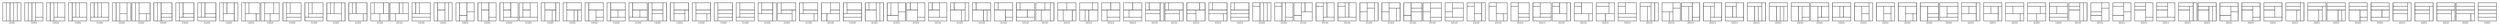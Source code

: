 \begin{tikzpicture}[very thick, scale=.5]
    \draw (0,0) rectangle (1,5);
    \draw (1,0) rectangle (2,5);
    \draw (2,0) rectangle (3,5);
    \draw (3,0) rectangle (4,5);
    \draw (4,0) rectangle (5,5);
    \node at (2.5,-.5) {12345};
\end{tikzpicture}
\quad
\begin{tikzpicture}[very thick, scale=.5]
    \draw (0,0) rectangle (1,5);
    \draw (1,0) rectangle (2,5);
    \draw (2,0) rectangle (3,5);
    \draw (3,1) rectangle (5,5);
    \draw (3,0) rectangle (5,1);
    \node at (2.5,-.5) {12354};
\end{tikzpicture}
\quad
\begin{tikzpicture}[very thick, scale=.5]
    \draw (0,0) rectangle (1,5);
    \draw (1,0) rectangle (2,5);
    \draw (2,1) rectangle (3,5);
    \draw (3,1) rectangle (5,5);
    \draw (2,0) rectangle (5,1);
    \node at (2.5,-.5) {12534};
\end{tikzpicture}
\quad
\begin{tikzpicture}[very thick, scale=.5]
    \draw (0,0) rectangle (1,5);
    \draw (1,1) rectangle (2,5);
    \draw (2,1) rectangle (3,5);
    \draw (3,1) rectangle (5,5);
    \draw (1,0) rectangle (5,1);
    \node at (2.5,-.5) {15234};
\end{tikzpicture}
\quad
\begin{tikzpicture}[very thick, scale=.5]
    \draw (0,1) rectangle (1,5);
    \draw (1,1) rectangle (2,5);
    \draw (2,1) rectangle (3,5);
    \draw (3,1) rectangle (5,5);
    \draw (0,0) rectangle (5,1);
    \node at (2.5,-.5) {51234};
\end{tikzpicture}
\quad
\begin{tikzpicture}[very thick, scale=.5]
    \draw (0,0) rectangle (1,5);
    \draw (1,0) rectangle (2,5);
    \draw (2,2) rectangle (4,5);
    \draw (2,0) rectangle (4,2);
    \draw (4,0) rectangle (5,5);
    \node at (2.5,-.5) {12435};
\end{tikzpicture}
\\[.3cm]
\begin{tikzpicture}[very thick, scale=.5]
    \draw (0,0) rectangle (1,5);
    \draw (1,0) rectangle (2,5);
    \draw (2,2) rectangle (5,5);
    \draw (2,0) rectangle (4,2);
    \draw (4,0) rectangle (5,2);
    \node at (2.5,-.5) {12453};
\end{tikzpicture}
\quad
\begin{tikzpicture}[very thick, scale=.5]
    \draw (0,0) rectangle (1,5);
    \draw (1,0) rectangle (2,5);
    \draw (2,2) rectangle (5,5);
    \draw (2,1) rectangle (5,2);
    \draw (2,0) rectangle (5,1);
    \node at (2.5,-.5) {12543};
\end{tikzpicture}
\quad
\begin{tikzpicture}[very thick, scale=.5]
    \draw (0,0) rectangle (1,5);
    \draw (1,1) rectangle (2,5);
    \draw (2,2) rectangle (5,5);
    \draw (2,1) rectangle (5,2);
    \draw (1,0) rectangle (5,1);
    \node at (2.5,-.5) {15243};
\end{tikzpicture}
\quad
\begin{tikzpicture}[very thick, scale=.5]
    \draw (0,1) rectangle (1,5);
    \draw (1,1) rectangle (2,5);
    \draw (2,2) rectangle (5,5);
    \draw (2,1) rectangle (5,2);
    \draw (0,0) rectangle (5,1);
    \node at (2.5,-.5) {51243};
\end{tikzpicture}
\quad
\begin{tikzpicture}[very thick, scale=.5]
    \draw (0,0) rectangle (1,5);
    \draw (1,2) rectangle (2,5);
    \draw (2,2) rectangle (4,5);
    \draw (1,0) rectangle (4,2);
    \draw (4,0) rectangle (5,5);
    \node at (2.5,-.5) {14235};
\end{tikzpicture}
\quad
\begin{tikzpicture}[very thick, scale=.5]
    \draw (0,0) rectangle (1,5);
    \draw (1,2) rectangle (2,5);
    \draw (2,2) rectangle (5,5);
    \draw (1,0) rectangle (4,2);
    \draw (4,0) rectangle (5,2);
    \node at (2.5,-.5) {14253};
\end{tikzpicture}
\\[.3cm]
\begin{tikzpicture}[very thick, scale=.5]
    \draw (0,0) rectangle (1,5);
    \draw (1,2) rectangle (7/2,5);
    \draw (7/2,2) rectangle (5,5);
    \draw (1,0) rectangle (5/2,2);
    \draw (5/2,0) rectangle (5,2);
    \node at (2.5,-.5) {14523};
\end{tikzpicture}
\quad
\begin{tikzpicture}[very thick, scale=.5]
    \draw (0,0) rectangle (1,5);
    \draw (1,2) rectangle (2,5);
    \draw (2,2) rectangle (5,5);
    \draw (1,1) rectangle (5,2);
    \draw (1,0) rectangle (5,1);
    \node at (2.5,-.5) {15423};
\end{tikzpicture}
\quad
\begin{tikzpicture}[very thick, scale=.5]
    \draw (0,1) rectangle (1,5);
    \draw (1,2) rectangle (2,5);
    \draw (2,2) rectangle (5,5);
    \draw (1,1) rectangle (5,2);
    \draw (0,0) rectangle (5,1);
    \node at (2.5,-.5) {51423};
\end{tikzpicture}
\quad
\begin{tikzpicture}[very thick, scale=.5]
    \draw (0,2) rectangle (1,5);
    \draw (1,2) rectangle (2,5);
    \draw (2,2) rectangle (4,5);
    \draw (0,0) rectangle (4,2);
    \draw (4,0) rectangle (5,5);
    \node at (2.5,-.5) {41235};
\end{tikzpicture}
\quad
\begin{tikzpicture}[very thick, scale=.5]
    \draw (0,2) rectangle (1,5);
    \draw (1,2) rectangle (2,5);
    \draw (2,2) rectangle (5,5);
    \draw (0,0) rectangle (4,2);
    \draw (4,0) rectangle (5,2);
    \node at (2.5,-.5) {41253};
\end{tikzpicture}
\quad
\begin{tikzpicture}[very thick, scale=.5]
    \draw (0,2) rectangle (1,5);
    \draw (1,2) rectangle (7/2,5);
    \draw (7/2,2) rectangle (5,5);
    \draw (0,0) rectangle (5/2,2);
    \draw (5/2,0) rectangle (5,2);
    \node at (2.5,-.5) {41523};
\end{tikzpicture}
\\[.3cm]
\begin{tikzpicture}[very thick, scale=.5]
    \draw (0,2) rectangle (5/2,5);
    \draw (5/2,2) rectangle (7/2,5);
    \draw (7/2,2) rectangle (5,5);
    \draw (0,0) rectangle (3/2,2);
    \draw (3/2,0) rectangle (5,2);
    \node at (2.5,-.5) {45123};
\end{tikzpicture}
\quad
\begin{tikzpicture}[very thick, scale=.5]
    \draw (0,2) rectangle (1,5);
    \draw (1,2) rectangle (2,5);
    \draw (2,2) rectangle (5,5);
    \draw (0,1) rectangle (5,2);
    \draw (0,0) rectangle (5,1);
    \node at (2.5,-.5) {54123};
\end{tikzpicture}
\quad
\begin{tikzpicture}[very thick, scale=.5]
    \draw (0,0) rectangle (1,5);
    \draw (1,3) rectangle (3,5);
    \draw (1,0) rectangle (3,3);
    \draw (3,0) rectangle (4,5);
    \draw (4,0) rectangle (5,5);
    \node at (2.5,-.5) {13245};
\end{tikzpicture}
\quad
\begin{tikzpicture}[very thick, scale=.5]
    \draw (0,0) rectangle (1,5);
    \draw (1,3/2) rectangle (3,5);
    \draw (1,0) rectangle (3,3/2);
    \draw (3,5/2) rectangle (5,5);
    \draw (3,0) rectangle (5,5/2);
    \node at (2.5,-.5) {13254};
\end{tikzpicture}
\quad
\begin{tikzpicture}[very thick, scale=.5]
    \draw (0,0) rectangle (1,5);
    \draw (1,3) rectangle (3,5);
    \draw (1,0) rectangle (3,3);
    \draw (3,1) rectangle (5,5);
    \draw (3,0) rectangle (5,1);
    \node at (2.5,-.5) {13524};
\end{tikzpicture}
\quad
\begin{tikzpicture}[very thick, scale=.5]
    \draw (0,0) rectangle (1,5);
    \draw (1,3) rectangle (3,5);
    \draw (1,1) rectangle (3,3);
    \draw (3,1) rectangle (5,5);
    \draw (1,0) rectangle (5,1);
    \node at (2.5,-.5) {15324};
\end{tikzpicture}
\\[.3cm]
\begin{tikzpicture}[very thick, scale=.5]
    \draw (0,1) rectangle (1,5);
    \draw (1,3) rectangle (3,5);
    \draw (1,1) rectangle (3,3);
    \draw (3,1) rectangle (5,5);
    \draw (0,0) rectangle (5,1);
    \node at (2.5,-.5) {51324};
\end{tikzpicture}
\quad
\begin{tikzpicture}[very thick, scale=.5]
    \draw (0,0) rectangle (1,5);
    \draw (1,3) rectangle (4,5);
    \draw (1,0) rectangle (3,3);
    \draw (3,0) rectangle (4,3);
    \draw (4,0) rectangle (5,5);
    \node at (2.5,-.5) {13425};
\end{tikzpicture}
\quad
\begin{tikzpicture}[very thick, scale=.5]
    \draw (0,0) rectangle (1,5);
    \draw (1,3) rectangle (5,5);
    \draw (1,0) rectangle (3,3);
    \draw (3,0) rectangle (4,3);
    \draw (4,0) rectangle (5,3);
    \node at (2.5,-.5) {13452};
\end{tikzpicture}
\quad
\begin{tikzpicture}[very thick, scale=.5]
    \draw (0,0) rectangle (1,5);
    \draw (1,3) rectangle (5,5);
    \draw (1,0) rectangle (3,3);
    \draw (3,1) rectangle (5,3);
    \draw (3,0) rectangle (5,1);
    \node at (2.5,-.5) {13542};
\end{tikzpicture}
\quad
\begin{tikzpicture}[very thick, scale=.5]
    \draw (0,0) rectangle (1,5);
    \draw (1,3) rectangle (5,5);
    \draw (1,1) rectangle (3,3);
    \draw (3,1) rectangle (5,3);
    \draw (1,0) rectangle (5,1);
    \node at (2.5,-.5) {15342};
\end{tikzpicture}
\quad
\begin{tikzpicture}[very thick, scale=.5]
    \draw (0,1) rectangle (1,5);
    \draw (1,3) rectangle (5,5);
    \draw (1,1) rectangle (3,3);
    \draw (3,1) rectangle (5,3);
    \draw (0,0) rectangle (5,1);
    \node at (2.5,-.5) {51342};
\end{tikzpicture}
\\[.3cm]
\begin{tikzpicture}[very thick, scale=.5]
    \draw (0,0) rectangle (1,5);
    \draw (1,3) rectangle (4,5);
    \draw (1,2) rectangle (4,3);
    \draw (1,0) rectangle (4,2);
    \draw (4,0) rectangle (5,5);
    \node at (2.5,-.5) {14325};
\end{tikzpicture}
\quad
\begin{tikzpicture}[very thick, scale=.5]
    \draw (0,0) rectangle (1,5);
    \draw (1,3) rectangle (5,5);
    \draw (1,2) rectangle (4,3);
    \draw (1,0) rectangle (4,2);
    \draw (4,0) rectangle (5,3);
    \node at (2.5,-.5) {14352};
\end{tikzpicture}
\quad
\begin{tikzpicture}[very thick, scale=.5]
    \draw (0,0) rectangle (1,5);
    \draw (1,3) rectangle (5,5);
    \draw (1,2) rectangle (5,3);
    \draw (1,0) rectangle (4,2);
    \draw (4,0) rectangle (5,2);
    \node at (2.5,-.5) {14532};
\end{tikzpicture}
\quad
\begin{tikzpicture}[very thick, scale=.5]
    \draw (0,0) rectangle (1,5);
    \draw (1,3) rectangle (5,5);
    \draw (1,2) rectangle (5,3);
    \draw (1,1) rectangle (5,2);
    \draw (1,0) rectangle (5,1);
    \node at (2.5,-.5) {15432};
\end{tikzpicture}
\quad
\begin{tikzpicture}[very thick, scale=.5]
    \draw (0,1) rectangle (1,5);
    \draw (1,3) rectangle (5,5);
    \draw (1,2) rectangle (5,3);
    \draw (1,1) rectangle (5,2);
    \draw (0,0) rectangle (5,1);
    \node at (2.5,-.5) {51432};
\end{tikzpicture}
\quad
\begin{tikzpicture}[very thick, scale=.5]
    \draw (0,2) rectangle (1,5);
    \draw (1,3) rectangle (4,5);
    \draw (1,2) rectangle (4,3);
    \draw (0,0) rectangle (4,2);
    \draw (4,0) rectangle (5,5);
    \node at (2.5,-.5) {41325};
\end{tikzpicture}
\\[.3cm]
\begin{tikzpicture}[very thick, scale=.5]
    \draw (0,2) rectangle (1,5);
    \draw (1,3) rectangle (5,5);
    \draw (1,2) rectangle (4,3);
    \draw (0,0) rectangle (4,2);
    \draw (4,0) rectangle (5,3);
    \node at (2.5,-.5) {41352};
\end{tikzpicture}
\quad
\begin{tikzpicture}[very thick, scale=.5]
    \draw (0,2) rectangle (1,5);
    \draw (1,3) rectangle (5,5);
    \draw (1,2) rectangle (5,3);
    \draw (0,0) rectangle (4,2);
    \draw (4,0) rectangle (5,2);
    \node at (2.5,-.5) {41532};
\end{tikzpicture}
\quad
\begin{tikzpicture}[very thick, scale=.5]
    \draw (0,2) rectangle (5/2,5);
    \draw (5/2,3) rectangle (5,5);
    \draw (5/2,2) rectangle (5,3);
    \draw (0,0) rectangle (3/2,2);
    \draw (3/2,0) rectangle (5,2);
    \node at (2.5,-.5) {45132};
\end{tikzpicture}
\quad
\begin{tikzpicture}[very thick, scale=.5]
    \draw (0,2) rectangle (1,5);
    \draw (1,3) rectangle (5,5);
    \draw (1,2) rectangle (5,3);
    \draw (0,1) rectangle (5,2);
    \draw (0,0) rectangle (5,1);
    \node at (2.5,-.5) {54132};
\end{tikzpicture}
\quad
\begin{tikzpicture}[very thick, scale=.5]
    \draw (0,3) rectangle (1,5);
    \draw (1,3) rectangle (3,5);
    \draw (0,0) rectangle (3,3);
    \draw (3,0) rectangle (4,5);
    \draw (4,0) rectangle (5,5);
    \node at (2.5,-.5) {31245};
\end{tikzpicture}
\quad
\begin{tikzpicture}[very thick, scale=.5]
    \draw (0,3/2) rectangle (1,5);
    \draw (1,3/2) rectangle (3,5);
    \draw (0,0) rectangle (3,3/2);
    \draw (3,5/2) rectangle (5,5);
    \draw (3,0) rectangle (5,5/2);
    \node at (2.5,-.5) {31254};
\end{tikzpicture}
\\[.3cm]
\begin{tikzpicture}[very thick, scale=.5]
    \draw (0,3) rectangle (1,5);
    \draw (1,3) rectangle (3,5);
    \draw (0,0) rectangle (3,3);
    \draw (3,1) rectangle (5,5);
    \draw (3,0) rectangle (5,1);
    \node at (2.5,-.5) {31524};
\end{tikzpicture}
\quad
\begin{tikzpicture}[very thick, scale=.5]
    \draw (0,3) rectangle (1,5);
    \draw (1,3) rectangle (3,5);
    \draw (0,1) rectangle (3,3);
    \draw (3,1) rectangle (5,5);
    \draw (0,0) rectangle (5,1);
    \node at (2.5,-.5) {53124};
\end{tikzpicture}
\quad
\begin{tikzpicture}[very thick, scale=.5]
    \draw (0,3) rectangle (1,5);
    \draw (1,3) rectangle (4,5);
    \draw (0,0) rectangle (3,3);
    \draw (3,0) rectangle (4,3);
    \draw (4,0) rectangle (5,5);
    \node at (2.5,-.5) {31425};
\end{tikzpicture}
\quad
\begin{tikzpicture}[very thick, scale=.5]
    \draw (0,3) rectangle (1,5);
    \draw (1,3) rectangle (5,5);
    \draw (0,0) rectangle (3,3);
    \draw (3,0) rectangle (4,3);
    \draw (4,0) rectangle (5,3);
    \node at (2.5,-.5) {31452};
\end{tikzpicture}
\quad
\begin{tikzpicture}[very thick, scale=.5]
    \draw (0,3) rectangle (1,5);
    \draw (1,3) rectangle (5,5);
    \draw (0,0) rectangle (3,3);
    \draw (3,1) rectangle (5,3);
    \draw (3,0) rectangle (5,1);
    \node at (2.5,-.5) {31542};
\end{tikzpicture}
\quad
\begin{tikzpicture}[very thick, scale=.5]
    \draw (0,3) rectangle (1,5);
    \draw (1,3) rectangle (5,5);
    \draw (0,1) rectangle (3,3);
    \draw (3,1) rectangle (5,3);
    \draw (0,0) rectangle (5,1);
    \node at (2.5,-.5) {53142};
\end{tikzpicture}
\\[.3cm]
\begin{tikzpicture}[very thick, scale=.5]
    \draw (0,3) rectangle (5/2,5);
    \draw (5/2,3) rectangle (4,5);
    \draw (0,0) rectangle (3/2,3);
    \draw (3/2,0) rectangle (4,3);
    \draw (4,0) rectangle (5,5);
    \node at (2.5,-.5) {34125};
\end{tikzpicture}
\quad
\begin{tikzpicture}[very thick, scale=.5]
    \draw (0,3) rectangle (5/2,5);
    \draw (5/2,3) rectangle (5,5);
    \draw (0,0) rectangle (3/2,3);
    \draw (3/2,0) rectangle (4,3);
    \draw (4,0) rectangle (5,3);
    \node at (2.5,-.5) {34152};
\end{tikzpicture}
\quad
\begin{tikzpicture}[very thick, scale=.5]
    \draw (0,3) rectangle (7/2,5);
    \draw (7/2,3) rectangle (5,5);
    \draw (0,0) rectangle (3/2,3);
    \draw (3/2,0) rectangle (5/2,3);
    \draw (5/2,0) rectangle (5,3);
    \node at (2.5,-.5) {34512};
\end{tikzpicture}
\quad
\begin{tikzpicture}[very thick, scale=.5]
    \draw (0,3) rectangle (5/2,5);
    \draw (5/2,3) rectangle (5,5);
    \draw (0,0) rectangle (3/2,3);
    \draw (3/2,1) rectangle (5,3);
    \draw (3/2,0) rectangle (5,1);
    \node at (2.5,-.5) {35412};
\end{tikzpicture}
\quad
\begin{tikzpicture}[very thick, scale=.5]
    \draw (0,3) rectangle (5/2,5);
    \draw (5/2,3) rectangle (5,5);
    \draw (0,1) rectangle (3/2,3);
    \draw (3/2,1) rectangle (5,3);
    \draw (0,0) rectangle (5,1);
    \node at (2.5,-.5) {53412};
\end{tikzpicture}
\quad
\begin{tikzpicture}[very thick, scale=.5]
    \draw (0,3) rectangle (1,5);
    \draw (1,3) rectangle (4,5);
    \draw (0,2) rectangle (4,3);
    \draw (0,0) rectangle (4,2);
    \draw (4,0) rectangle (5,5);
    \node at (2.5,-.5) {43125};
\end{tikzpicture}
\\[.3cm]
\begin{tikzpicture}[very thick, scale=.5]
    \draw (0,3) rectangle (1,5);
    \draw (1,3) rectangle (5,5);
    \draw (0,2) rectangle (4,3);
    \draw (0,0) rectangle (4,2);
    \draw (4,0) rectangle (5,3);
    \node at (2.5,-.5) {43152};
\end{tikzpicture}
\quad
\begin{tikzpicture}[very thick, scale=.5]
    \draw (0,3) rectangle (7/2,5);
    \draw (7/2,3) rectangle (5,5);
    \draw (0,2) rectangle (5/2,3);
    \draw (0,0) rectangle (5/2,2);
    \draw (5/2,0) rectangle (5,3);
    \node at (2.5,-.5) {43512};
\end{tikzpicture}
\quad
\begin{tikzpicture}[very thick, scale=.5]
    \draw (0,3) rectangle (1,5);
    \draw (1,3) rectangle (5,5);
    \draw (0,2) rectangle (5,3);
    \draw (0,0) rectangle (4,2);
    \draw (4,0) rectangle (5,2);
    \node at (2.5,-.5) {45312};
\end{tikzpicture}
\quad
\begin{tikzpicture}[very thick, scale=.5]
    \draw (0,3) rectangle (1,5);
    \draw (1,3) rectangle (5,5);
    \draw (0,2) rectangle (5,3);
    \draw (0,1) rectangle (5,2);
    \draw (0,0) rectangle (5,1);
    \node at (2.5,-.5) {54312};
\end{tikzpicture}
\quad
\begin{tikzpicture}[very thick, scale=.5]
    \draw (0,4) rectangle (2,5);
    \draw (0,0) rectangle (2,4);
    \draw (2,0) rectangle (3,5);
    \draw (3,0) rectangle (4,5);
    \draw (4,0) rectangle (5,5);
    \node at (2.5,-.5) {21345};
\end{tikzpicture}
\quad
\begin{tikzpicture}[very thick, scale=.5]
    \draw (0,4) rectangle (2,5);
    \draw (0,0) rectangle (2,4);
    \draw (2,0) rectangle (3,5);
    \draw (3,1) rectangle (5,5);
    \draw (3,0) rectangle (5,1);
    \node at (2.5,-.5) {21354};
\end{tikzpicture}
\\[.3cm]
\begin{tikzpicture}[very thick, scale=.5]
    \draw (0,3/2) rectangle (2,5);
    \draw (0,0) rectangle (2,3/2);
    \draw (2,5/2) rectangle (3,5);
    \draw (3,5/2) rectangle (5,5);
    \draw (2,0) rectangle (5,5/2);
    \node at (2.5,-.5) {21534};
\end{tikzpicture}
\quad
\begin{tikzpicture}[very thick, scale=.5]
    \draw (0,4) rectangle (2,5);
    \draw (0,0) rectangle (2,4);
    \draw (2,1) rectangle (3,5);
    \draw (3,1) rectangle (5,5);
    \draw (2,0) rectangle (5,1);
    \node at (2.5,-.5) {25134};
\end{tikzpicture}
\quad
\begin{tikzpicture}[very thick, scale=.5]
    \draw (0,4) rectangle (2,5);
    \draw (0,1) rectangle (2,4);
    \draw (2,1) rectangle (3,5);
    \draw (3,1) rectangle (5,5);
    \draw (0,0) rectangle (5,1);
    \node at (2.5,-.5) {52134};
\end{tikzpicture}
\quad
\begin{tikzpicture}[very thick, scale=.5]
    \draw (0,5/2) rectangle (2,5);
    \draw (0,0) rectangle (2,5/2);
    \draw (2,7/2) rectangle (4,5);
    \draw (2,0) rectangle (4,7/2);
    \draw (4,0) rectangle (5,5);
    \node at (2.5,-.5) {21435};
\end{tikzpicture}
\quad
\begin{tikzpicture}[very thick, scale=.5]
    \draw (0,5/2) rectangle (2,5);
    \draw (0,0) rectangle (2,5/2);
    \draw (2,7/2) rectangle (5,5);
    \draw (2,0) rectangle (4,7/2);
    \draw (4,0) rectangle (5,7/2);
    \node at (2.5,-.5) {21453};
\end{tikzpicture}
\quad
\begin{tikzpicture}[very thick, scale=.5]
    \draw (0,3/2) rectangle (2,5);
    \draw (0,0) rectangle (2,3/2);
    \draw (2,7/2) rectangle (5,5);
    \draw (2,5/2) rectangle (5,7/2);
    \draw (2,0) rectangle (5,5/2);
    \node at (2.5,-.5) {21543};
\end{tikzpicture}
\\[.3cm]
\begin{tikzpicture}[very thick, scale=.5]
    \draw (0,5/2) rectangle (2,5);
    \draw (0,0) rectangle (2,5/2);
    \draw (2,7/2) rectangle (5,5);
    \draw (2,1) rectangle (5,7/2);
    \draw (2,0) rectangle (5,1);
    \node at (2.5,-.5) {25143};
\end{tikzpicture}
\quad
\begin{tikzpicture}[very thick, scale=.5]
    \draw (0,5/2) rectangle (2,5);
    \draw (0,1) rectangle (2,5/2);
    \draw (2,7/2) rectangle (5,5);
    \draw (2,1) rectangle (5,7/2);
    \draw (0,0) rectangle (5,1);
    \node at (2.5,-.5) {52143};
\end{tikzpicture}
\quad
\begin{tikzpicture}[very thick, scale=.5]
    \draw (0,4) rectangle (2,5);
    \draw (0,0) rectangle (2,4);
    \draw (2,2) rectangle (4,5);
    \draw (2,0) rectangle (4,2);
    \draw (4,0) rectangle (5,5);
    \node at (2.5,-.5) {24135};
\end{tikzpicture}
\quad
\begin{tikzpicture}[very thick, scale=.5]
    \draw (0,4) rectangle (2,5);
    \draw (0,0) rectangle (2,4);
    \draw (2,2) rectangle (5,5);
    \draw (2,0) rectangle (4,2);
    \draw (4,0) rectangle (5,2);
    \node at (2.5,-.5) {24153};
\end{tikzpicture}
\quad
\begin{tikzpicture}[very thick, scale=.5]
    \draw (0,4) rectangle (2,5);
    \draw (0,0) rectangle (2,4);
    \draw (2,2) rectangle (5,5);
    \draw (2,1) rectangle (5,2);
    \draw (2,0) rectangle (5,1);
    \node at (2.5,-.5) {25413};
\end{tikzpicture}
\quad
\begin{tikzpicture}[very thick, scale=.5]
    \draw (0,4) rectangle (2,5);
    \draw (0,1) rectangle (2,4);
    \draw (2,2) rectangle (5,5);
    \draw (2,1) rectangle (5,2);
    \draw (0,0) rectangle (5,1);
    \node at (2.5,-.5) {52413};
\end{tikzpicture}
\\[.3cm]
\begin{tikzpicture}[very thick, scale=.5]
    \draw (0,4) rectangle (2,5);
    \draw (0,2) rectangle (2,4);
    \draw (2,2) rectangle (4,5);
    \draw (0,0) rectangle (4,2);
    \draw (4,0) rectangle (5,5);
    \node at (2.5,-.5) {42135};
\end{tikzpicture}
\quad
\begin{tikzpicture}[very thick, scale=.5]
    \draw (0,4) rectangle (2,5);
    \draw (0,2) rectangle (2,4);
    \draw (2,2) rectangle (5,5);
    \draw (0,0) rectangle (4,2);
    \draw (4,0) rectangle (5,2);
    \node at (2.5,-.5) {42153};
\end{tikzpicture}
\quad
\begin{tikzpicture}[very thick, scale=.5]
    \draw (0,4) rectangle (7/2,5);
    \draw (0,2) rectangle (7/2,4);
    \draw (7/2,2) rectangle (5,5);
    \draw (0,0) rectangle (5/2,2);
    \draw (5/2,0) rectangle (5,2);
    \node at (2.5,-.5) {45213};
\end{tikzpicture}
\quad
\begin{tikzpicture}[very thick, scale=.5]
    \draw (0,4) rectangle (2,5);
    \draw (0,2) rectangle (2,4);
    \draw (2,2) rectangle (5,5);
    \draw (0,1) rectangle (5,2);
    \draw (0,0) rectangle (5,1);
    \node at (2.5,-.5) {54213};
\end{tikzpicture}
\quad
\begin{tikzpicture}[very thick, scale=.5]
    \draw (0,4) rectangle (3,5);
    \draw (0,0) rectangle (2,4);
    \draw (2,0) rectangle (3,4);
    \draw (3,0) rectangle (4,5);
    \draw (4,0) rectangle (5,5);
    \node at (2.5,-.5) {23145};
\end{tikzpicture}
\quad
\begin{tikzpicture}[very thick, scale=.5]
    \draw (0,5/2) rectangle (3,5);
    \draw (0,0) rectangle (2,5/2);
    \draw (2,0) rectangle (3,5/2);
    \draw (3,7/2) rectangle (5,5);
    \draw (3,0) rectangle (5,7/2);
    \node at (2.5,-.5) {23154};
\end{tikzpicture}
\\[.3cm]
\begin{tikzpicture}[very thick, scale=.5]
    \draw (0,4) rectangle (3,5);
    \draw (0,0) rectangle (2,4);
    \draw (2,0) rectangle (3,4);
    \draw (3,1) rectangle (5,5);
    \draw (3,0) rectangle (5,1);
    \node at (2.5,-.5) {23514};
\end{tikzpicture}
\quad
\begin{tikzpicture}[very thick, scale=.5]
    \draw (0,4) rectangle (3,5);
    \draw (0,0) rectangle (2,4);
    \draw (2,1) rectangle (3,4);
    \draw (3,1) rectangle (5,5);
    \draw (2,0) rectangle (5,1);
    \node at (2.5,-.5) {25314};
\end{tikzpicture}
\quad
\begin{tikzpicture}[very thick, scale=.5]
    \draw (0,4) rectangle (3,5);
    \draw (0,1) rectangle (2,4);
    \draw (2,1) rectangle (3,4);
    \draw (3,1) rectangle (5,5);
    \draw (0,0) rectangle (5,1);
    \node at (2.5,-.5) {52314};
\end{tikzpicture}
\quad
\begin{tikzpicture}[very thick, scale=.5]
    \draw (0,4) rectangle (4,5);
    \draw (0,0) rectangle (2,4);
    \draw (2,0) rectangle (3,4);
    \draw (3,0) rectangle (4,4);
    \draw (4,0) rectangle (5,5);
    \node at (2.5,-.5) {23415};
\end{tikzpicture}
\quad
\begin{tikzpicture}[very thick, scale=.5]
    \draw (0,4) rectangle (5,5);
    \draw (0,0) rectangle (2,4);
    \draw (2,0) rectangle (3,4);
    \draw (3,0) rectangle (4,4);
    \draw (4,0) rectangle (5,4);
    \node at (2.5,-.5) {23451};
\end{tikzpicture}
\quad
\begin{tikzpicture}[very thick, scale=.5]
    \draw (0,4) rectangle (5,5);
    \draw (0,0) rectangle (2,4);
    \draw (2,0) rectangle (3,4);
    \draw (3,1) rectangle (5,4);
    \draw (3,0) rectangle (5,1);
    \node at (2.5,-.5) {23541};
\end{tikzpicture}
\\[.3cm]
\begin{tikzpicture}[very thick, scale=.5]
    \draw (0,4) rectangle (5,5);
    \draw (0,0) rectangle (2,4);
    \draw (2,1) rectangle (3,4);
    \draw (3,1) rectangle (5,4);
    \draw (2,0) rectangle (5,1);
    \node at (2.5,-.5) {25341};
\end{tikzpicture}
\quad
\begin{tikzpicture}[very thick, scale=.5]
    \draw (0,4) rectangle (5,5);
    \draw (0,1) rectangle (2,4);
    \draw (2,1) rectangle (3,4);
    \draw (3,1) rectangle (5,4);
    \draw (0,0) rectangle (5,1);
    \node at (2.5,-.5) {52341};
\end{tikzpicture}
\quad
\begin{tikzpicture}[very thick, scale=.5]
    \draw (0,4) rectangle (4,5);
    \draw (0,0) rectangle (2,4);
    \draw (2,2) rectangle (4,4);
    \draw (2,0) rectangle (4,2);
    \draw (4,0) rectangle (5,5);
    \node at (2.5,-.5) {24315};
\end{tikzpicture}
\quad
\begin{tikzpicture}[very thick, scale=.5]
    \draw (0,4) rectangle (5,5);
    \draw (0,0) rectangle (2,4);
    \draw (2,2) rectangle (4,4);
    \draw (2,0) rectangle (4,2);
    \draw (4,0) rectangle (5,4);
    \node at (2.5,-.5) {24351};
\end{tikzpicture}
\quad
\begin{tikzpicture}[very thick, scale=.5]
    \draw (0,4) rectangle (5,5);
    \draw (0,0) rectangle (2,4);
    \draw (2,2) rectangle (5,4);
    \draw (2,0) rectangle (4,2);
    \draw (4,0) rectangle (5,2);
    \node at (2.5,-.5) {24531};
\end{tikzpicture}
\quad
\begin{tikzpicture}[very thick, scale=.5]
    \draw (0,4) rectangle (5,5);
    \draw (0,0) rectangle (2,4);
    \draw (2,2) rectangle (5,4);
    \draw (2,1) rectangle (5,2);
    \draw (2,0) rectangle (5,1);
    \node at (2.5,-.5) {25431};
\end{tikzpicture}
\\[.3cm]
\begin{tikzpicture}[very thick, scale=.5]
    \draw (0,4) rectangle (5,5);
    \draw (0,1) rectangle (2,4);
    \draw (2,2) rectangle (5,4);
    \draw (2,1) rectangle (5,2);
    \draw (0,0) rectangle (5,1);
    \node at (2.5,-.5) {52431};
\end{tikzpicture}
\quad
\begin{tikzpicture}[very thick, scale=.5]
    \draw (0,4) rectangle (4,5);
    \draw (0,2) rectangle (2,4);
    \draw (2,2) rectangle (4,4);
    \draw (0,0) rectangle (4,2);
    \draw (4,0) rectangle (5,5);
    \node at (2.5,-.5) {42315};
\end{tikzpicture}
\quad
\begin{tikzpicture}[very thick, scale=.5]
    \draw (0,4) rectangle (5,5);
    \draw (0,2) rectangle (2,4);
    \draw (2,2) rectangle (4,4);
    \draw (0,0) rectangle (4,2);
    \draw (4,0) rectangle (5,4);
    \node at (2.5,-.5) {42351};
\end{tikzpicture}
\quad
\begin{tikzpicture}[very thick, scale=.5]
    \draw (0,4) rectangle (5,5);
    \draw (0,2) rectangle (2,4);
    \draw (2,2) rectangle (5,4);
    \draw (0,0) rectangle (4,2);
    \draw (4,0) rectangle (5,2);
    \node at (2.5,-.5) {42531};
\end{tikzpicture}
\quad
\begin{tikzpicture}[very thick, scale=.5]
    \draw (0,4) rectangle (5,5);
    \draw (0,2) rectangle (7/2,4);
    \draw (7/2,2) rectangle (5,4);
    \draw (0,0) rectangle (5/2,2);
    \draw (5/2,0) rectangle (5,2);
    \node at (2.5,-.5) {45231};
\end{tikzpicture}
\quad
\begin{tikzpicture}[very thick, scale=.5]
    \draw (0,4) rectangle (5,5);
    \draw (0,2) rectangle (2,4);
    \draw (2,2) rectangle (5,4);
    \draw (0,1) rectangle (5,2);
    \draw (0,0) rectangle (5,1);
    \node at (2.5,-.5) {54231};
\end{tikzpicture}
\\[.3cm]
\begin{tikzpicture}[very thick, scale=.5]
    \draw (0,4) rectangle (3,5);
    \draw (0,3) rectangle (3,4);
    \draw (0,0) rectangle (3,3);
    \draw (3,0) rectangle (4,5);
    \draw (4,0) rectangle (5,5);
    \node at (2.5,-.5) {32145};
\end{tikzpicture}
\quad
\begin{tikzpicture}[very thick, scale=.5]
    \draw (0,5/2) rectangle (3,5);
    \draw (0,3/2) rectangle (3,5/2);
    \draw (0,0) rectangle (3,3/2);
    \draw (3,7/2) rectangle (5,5);
    \draw (3,0) rectangle (5,7/2);
    \node at (2.5,-.5) {32154};
\end{tikzpicture}
\quad
\begin{tikzpicture}[very thick, scale=.5]
    \draw (0,4) rectangle (3,5);
    \draw (0,3/2) rectangle (3,4);
    \draw (0,0) rectangle (3,3/2);
    \draw (3,5/2) rectangle (5,5);
    \draw (3,0) rectangle (5,5/2);
    \node at (2.5,-.5) {32514};
\end{tikzpicture}
\quad
\begin{tikzpicture}[very thick, scale=.5]
    \draw (0,4) rectangle (3,5);
    \draw (0,3) rectangle (3,4);
    \draw (0,0) rectangle (3,3);
    \draw (3,1) rectangle (5,5);
    \draw (3,0) rectangle (5,1);
    \node at (2.5,-.5) {35214};
\end{tikzpicture}
\quad
\begin{tikzpicture}[very thick, scale=.5]
    \draw (0,4) rectangle (3,5);
    \draw (0,3) rectangle (3,4);
    \draw (0,1) rectangle (3,3);
    \draw (3,1) rectangle (5,5);
    \draw (0,0) rectangle (5,1);
    \node at (2.5,-.5) {53214};
\end{tikzpicture}
\quad
\begin{tikzpicture}[very thick, scale=.5]
    \draw (0,4) rectangle (4,5);
    \draw (0,3) rectangle (3,4);
    \draw (0,0) rectangle (3,3);
    \draw (3,0) rectangle (4,4);
    \draw (4,0) rectangle (5,5);
    \node at (2.5,-.5) {32415};
\end{tikzpicture}
\\[.3cm]
\begin{tikzpicture}[very thick, scale=.5]
    \draw (0,4) rectangle (5,5);
    \draw (0,3) rectangle (3,4);
    \draw (0,0) rectangle (3,3);
    \draw (3,0) rectangle (4,4);
    \draw (4,0) rectangle (5,4);
    \node at (2.5,-.5) {32451};
\end{tikzpicture}
\quad
\begin{tikzpicture}[very thick, scale=.5]
    \draw (0,4) rectangle (5,5);
    \draw (0,3/2) rectangle (3,4);
    \draw (0,0) rectangle (3,3/2);
    \draw (3,5/2) rectangle (5,4);
    \draw (3,0) rectangle (5,5/2);
    \node at (2.5,-.5) {32541};
\end{tikzpicture}
\quad
\begin{tikzpicture}[very thick, scale=.5]
    \draw (0,4) rectangle (5,5);
    \draw (0,3) rectangle (3,4);
    \draw (0,0) rectangle (3,3);
    \draw (3,1) rectangle (5,4);
    \draw (3,0) rectangle (5,1);
    \node at (2.5,-.5) {35241};
\end{tikzpicture}
\quad
\begin{tikzpicture}[very thick, scale=.5]
    \draw (0,4) rectangle (5,5);
    \draw (0,3) rectangle (3,4);
    \draw (0,1) rectangle (3,3);
    \draw (3,1) rectangle (5,4);
    \draw (0,0) rectangle (5,1);
    \node at (2.5,-.5) {53241};
\end{tikzpicture}
\quad
\begin{tikzpicture}[very thick, scale=.5]
    \draw (0,4) rectangle (4,5);
    \draw (0,3) rectangle (4,4);
    \draw (0,0) rectangle (3,3);
    \draw (3,0) rectangle (4,3);
    \draw (4,0) rectangle (5,5);
    \node at (2.5,-.5) {34215};
\end{tikzpicture}
\quad
\begin{tikzpicture}[very thick, scale=.5]
    \draw (0,4) rectangle (5,5);
    \draw (0,3) rectangle (4,4);
    \draw (0,0) rectangle (3,3);
    \draw (3,0) rectangle (4,3);
    \draw (4,0) rectangle (5,4);
    \node at (2.5,-.5) {34251};
\end{tikzpicture}
\\[.3cm]
\begin{tikzpicture}[very thick, scale=.5]
    \draw (0,4) rectangle (5,5);
    \draw (0,3) rectangle (5,4);
    \draw (0,0) rectangle (3,3);
    \draw (3,0) rectangle (4,3);
    \draw (4,0) rectangle (5,3);
    \node at (2.5,-.5) {34521};
\end{tikzpicture}
\quad
\begin{tikzpicture}[very thick, scale=.5]
    \draw (0,4) rectangle (5,5);
    \draw (0,3) rectangle (5,4);
    \draw (0,0) rectangle (3,3);
    \draw (3,1) rectangle (5,3);
    \draw (3,0) rectangle (5,1);
    \node at (2.5,-.5) {35421};
\end{tikzpicture}
\quad
\begin{tikzpicture}[very thick, scale=.5]
    \draw (0,4) rectangle (5,5);
    \draw (0,3) rectangle (5,4);
    \draw (0,1) rectangle (3,3);
    \draw (3,1) rectangle (5,3);
    \draw (0,0) rectangle (5,1);
    \node at (2.5,-.5) {53421};
\end{tikzpicture}
\quad
\begin{tikzpicture}[very thick, scale=.5]
    \draw (0,4) rectangle (4,5);
    \draw (0,3) rectangle (4,4);
    \draw (0,2) rectangle (4,3);
    \draw (0,0) rectangle (4,2);
    \draw (4,0) rectangle (5,5);
    \node at (2.5,-.5) {43215};
\end{tikzpicture}
\quad
\begin{tikzpicture}[very thick, scale=.5]
    \draw (0,4) rectangle (5,5);
    \draw (0,3) rectangle (4,4);
    \draw (0,2) rectangle (4,3);
    \draw (0,0) rectangle (4,2);
    \draw (4,0) rectangle (5,4);
    \node at (2.5,-.5) {43251};
\end{tikzpicture}
\quad
\begin{tikzpicture}[very thick, scale=.5]
    \draw (0,4) rectangle (5,5);
    \draw (0,3) rectangle (5,4);
    \draw (0,2) rectangle (4,3);
    \draw (0,0) rectangle (4,2);
    \draw (4,0) rectangle (5,3);
    \node at (2.5,-.5) {43521};
\end{tikzpicture}
\\[.3cm]
\begin{tikzpicture}[very thick, scale=.5]
    \draw (0,4) rectangle (5,5);
    \draw (0,3) rectangle (5,4);
    \draw (0,2) rectangle (5,3);
    \draw (0,0) rectangle (4,2);
    \draw (4,0) rectangle (5,2);
    \node at (2.5,-.5) {45321};
\end{tikzpicture}
\quad
\begin{tikzpicture}[very thick, scale=.5]
    \draw (0,4) rectangle (5,5);
    \draw (0,3) rectangle (5,4);
    \draw (0,2) rectangle (5,3);
    \draw (0,1) rectangle (5,2);
    \draw (0,0) rectangle (5,1);
    \node at (2.5,-.5) {54321};
\end{tikzpicture}
\quad
